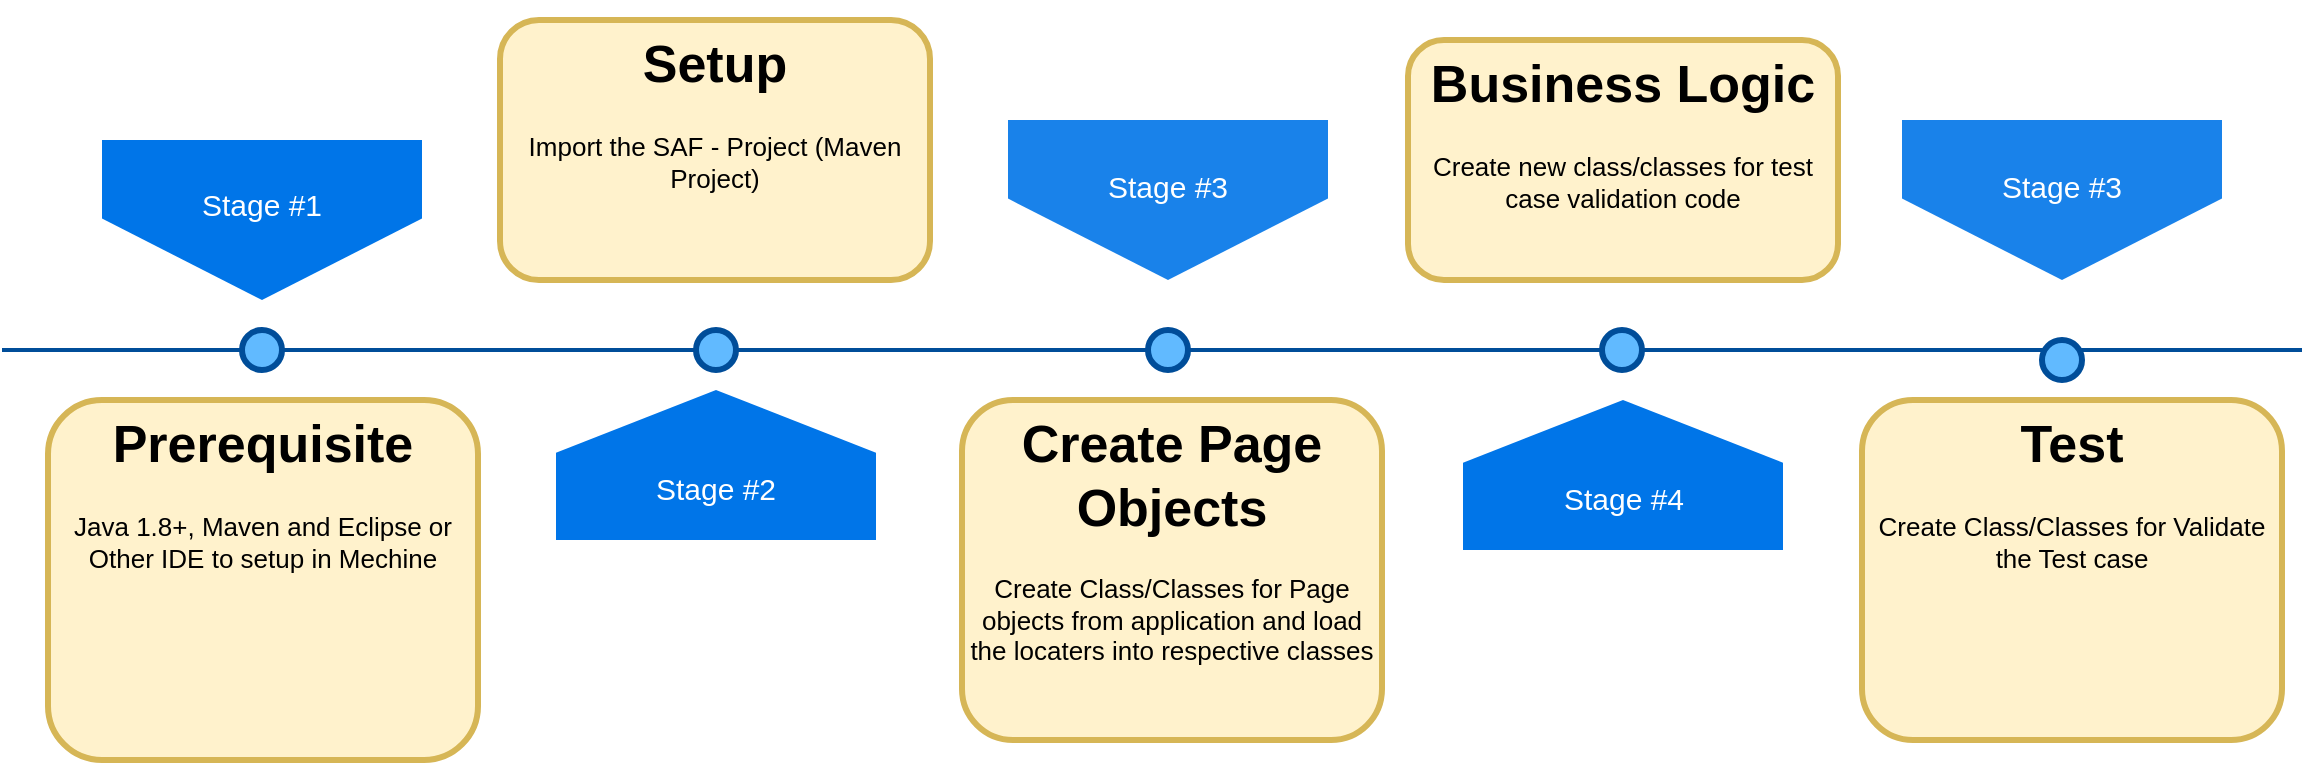 <mxfile version="13.0.8" type="device"><diagram name="Page-1" id="82e54ff1-d628-8f03-85c4-9753963a91cd"><mxGraphModel dx="1303" dy="647" grid="1" gridSize="10" guides="1" tooltips="1" connect="1" arrows="1" fold="1" page="1" pageScale="1" pageWidth="1100" pageHeight="850" background="#ffffff" math="0" shadow="0"><root><mxCell id="0"/><mxCell id="1" parent="0"/><mxCell id="4ec97bd9e5d20128-1" value="" style="line;strokeWidth=2;html=1;fillColor=none;fontSize=28;fontColor=#004D99;strokeColor=#004D99;" parent="1" vertex="1"><mxGeometry x="70" y="400" width="1150" height="10" as="geometry"/></mxCell><mxCell id="4ec97bd9e5d20128-5" value="&lt;p style=&quot;line-height: 150%&quot;&gt;Stage #1&lt;/p&gt;" style="shape=offPageConnector;whiteSpace=wrap;html=1;fillColor=#0075E8;fontSize=15;fontColor=#FFFFFF;size=0.509;verticalAlign=top;strokeColor=none;" parent="1" vertex="1"><mxGeometry x="120" y="300" width="160" height="80" as="geometry"/></mxCell><mxCell id="4ec97bd9e5d20128-7" value="&lt;span style=&quot;line-height: 260%&quot;&gt;Stage #2&lt;/span&gt;" style="shape=offPageConnector;whiteSpace=wrap;html=1;fillColor=#0075E8;fontSize=15;fontColor=#FFFFFF;size=0.418;flipV=1;verticalAlign=bottom;strokeColor=none;spacingBottom=4;" parent="1" vertex="1"><mxGeometry x="347" y="425" width="160" height="75" as="geometry"/></mxCell><mxCell id="4ec97bd9e5d20128-9" value="" style="ellipse;whiteSpace=wrap;html=1;fillColor=#61BAFF;fontSize=28;fontColor=#004D99;strokeWidth=3;strokeColor=#004D99;" parent="1" vertex="1"><mxGeometry x="190" y="395" width="20" height="20" as="geometry"/></mxCell><mxCell id="4ec97bd9e5d20128-10" value="" style="ellipse;whiteSpace=wrap;html=1;fillColor=#61BAFF;fontSize=28;fontColor=#004D99;strokeWidth=3;strokeColor=#004D99;" parent="1" vertex="1"><mxGeometry x="417" y="395" width="20" height="20" as="geometry"/></mxCell><mxCell id="4ec97bd9e5d20128-11" value="" style="ellipse;whiteSpace=wrap;html=1;fillColor=#61BAFF;fontSize=28;fontColor=#004D99;strokeWidth=3;strokeColor=#004D99;" parent="1" vertex="1"><mxGeometry x="643" y="395" width="20" height="20" as="geometry"/></mxCell><mxCell id="4ec97bd9e5d20128-13" value="" style="ellipse;whiteSpace=wrap;html=1;fillColor=#61BAFF;fontSize=28;fontColor=#004D99;strokeWidth=3;strokeColor=#004D99;" parent="1" vertex="1"><mxGeometry x="870" y="395" width="20" height="20" as="geometry"/></mxCell><mxCell id="4ec97bd9e5d20128-14" value="&lt;p style=&quot;line-height: 150%&quot;&gt;&lt;/p&gt;&lt;h1&gt;Prerequisite&lt;/h1&gt;&lt;div&gt;Java 1.8+, Maven and Eclipse or Other IDE to setup in Mechine&lt;/div&gt;&lt;p&gt;&lt;/p&gt;" style="text;html=1;spacing=5;spacingTop=-20;whiteSpace=wrap;overflow=hidden;strokeColor=#D6B656;strokeWidth=3;fillColor=#fff2cc;fontSize=13;align=center;rounded=1;gradientColor=none;" parent="1" vertex="1"><mxGeometry x="93" y="430" width="215" height="180" as="geometry"/></mxCell><mxCell id="4ec97bd9e5d20128-16" value="&lt;h1&gt;Setup&lt;/h1&gt;&lt;p&gt;Import the SAF - Project (Maven Project)&lt;/p&gt;" style="text;html=1;spacing=5;spacingTop=-20;whiteSpace=wrap;overflow=hidden;strokeColor=#D6B656;strokeWidth=3;fillColor=#fff2cc;fontSize=13;align=center;rounded=1;gradientColor=none;" parent="1" vertex="1"><mxGeometry x="319" y="240" width="215" height="130" as="geometry"/></mxCell><mxCell id="4ec97bd9e5d20128-17" value="&lt;h1&gt;Create Page Objects&lt;/h1&gt;&lt;p&gt;Create Class/Classes for Page objects from application and load the locaters into respective classes&lt;/p&gt;" style="text;html=1;spacing=5;spacingTop=-20;whiteSpace=wrap;overflow=hidden;strokeColor=#d6b656;strokeWidth=3;fillColor=#fff2cc;fontSize=13;align=center;rounded=1;gradientColor=none;" parent="1" vertex="1"><mxGeometry x="550" y="430" width="210" height="170" as="geometry"/></mxCell><mxCell id="4ec97bd9e5d20128-18" value="&lt;h1&gt;Business Logic&lt;/h1&gt;&lt;p&gt;Create new class/classes for test case validation code&lt;/p&gt;" style="text;html=1;spacing=5;spacingTop=-20;whiteSpace=wrap;overflow=hidden;strokeColor=#d6b656;strokeWidth=3;fillColor=#fff2cc;fontSize=13;align=center;rounded=1;gradientColor=none;" parent="1" vertex="1"><mxGeometry x="773" y="250" width="215" height="120" as="geometry"/></mxCell><mxCell id="190FJNf9n3az4SXx4nWE-3" value="&lt;p style=&quot;line-height: 160%&quot;&gt;Stage #3&lt;/p&gt;" style="shape=offPageConnector;whiteSpace=wrap;html=1;fillColor=#0075E8;fontSize=15;fontColor=#FFFFFF;size=0.509;verticalAlign=top;strokeColor=none;opacity=90;strokeWidth=14;" vertex="1" parent="1"><mxGeometry x="573" y="290" width="160" height="80" as="geometry"/></mxCell><mxCell id="190FJNf9n3az4SXx4nWE-5" value="&lt;span style=&quot;line-height: 260%&quot;&gt;Stage #4&lt;/span&gt;" style="shape=offPageConnector;whiteSpace=wrap;html=1;fillColor=#0075E8;fontSize=15;fontColor=#FFFFFF;size=0.418;flipV=1;verticalAlign=bottom;strokeColor=none;spacingBottom=4;" vertex="1" parent="1"><mxGeometry x="800.5" y="430" width="160" height="75" as="geometry"/></mxCell><mxCell id="190FJNf9n3az4SXx4nWE-6" value="&lt;p style=&quot;line-height: 160%&quot;&gt;Stage #3&lt;/p&gt;" style="shape=offPageConnector;whiteSpace=wrap;html=1;fillColor=#0075E8;fontSize=15;fontColor=#FFFFFF;size=0.509;verticalAlign=top;strokeColor=none;opacity=90;strokeWidth=14;" vertex="1" parent="1"><mxGeometry x="1020" y="290" width="160" height="80" as="geometry"/></mxCell><mxCell id="190FJNf9n3az4SXx4nWE-7" value="&lt;h1&gt;Test&lt;/h1&gt;&lt;p&gt;Create Class/Classes for Validate the Test case&lt;/p&gt;" style="text;html=1;spacing=5;spacingTop=-20;whiteSpace=wrap;overflow=hidden;strokeColor=#D6B656;strokeWidth=3;fillColor=#fff2cc;fontSize=13;align=center;rounded=1;gradientColor=none;" vertex="1" parent="1"><mxGeometry x="1000" y="430" width="210" height="170" as="geometry"/></mxCell><mxCell id="190FJNf9n3az4SXx4nWE-8" value="" style="ellipse;whiteSpace=wrap;html=1;fillColor=#61BAFF;fontSize=28;fontColor=#004D99;strokeWidth=3;strokeColor=#004D99;" vertex="1" parent="1"><mxGeometry x="1090" y="400" width="20" height="20" as="geometry"/></mxCell></root></mxGraphModel></diagram></mxfile>